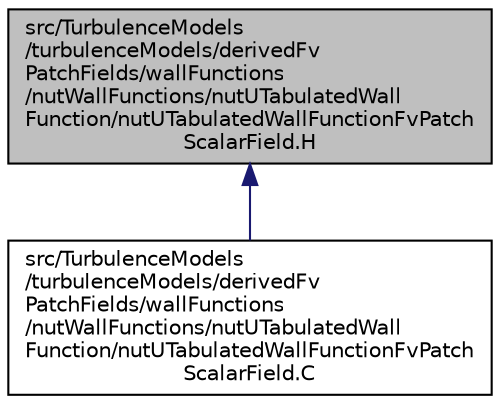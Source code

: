 digraph "src/TurbulenceModels/turbulenceModels/derivedFvPatchFields/wallFunctions/nutWallFunctions/nutUTabulatedWallFunction/nutUTabulatedWallFunctionFvPatchScalarField.H"
{
  bgcolor="transparent";
  edge [fontname="Helvetica",fontsize="10",labelfontname="Helvetica",labelfontsize="10"];
  node [fontname="Helvetica",fontsize="10",shape=record];
  Node212 [label="src/TurbulenceModels\l/turbulenceModels/derivedFv\lPatchFields/wallFunctions\l/nutWallFunctions/nutUTabulatedWall\lFunction/nutUTabulatedWallFunctionFvPatch\lScalarField.H",height=0.2,width=0.4,color="black", fillcolor="grey75", style="filled", fontcolor="black"];
  Node212 -> Node213 [dir="back",color="midnightblue",fontsize="10",style="solid",fontname="Helvetica"];
  Node213 [label="src/TurbulenceModels\l/turbulenceModels/derivedFv\lPatchFields/wallFunctions\l/nutWallFunctions/nutUTabulatedWall\lFunction/nutUTabulatedWallFunctionFvPatch\lScalarField.C",height=0.2,width=0.4,color="black",URL="$a17882.html"];
}
